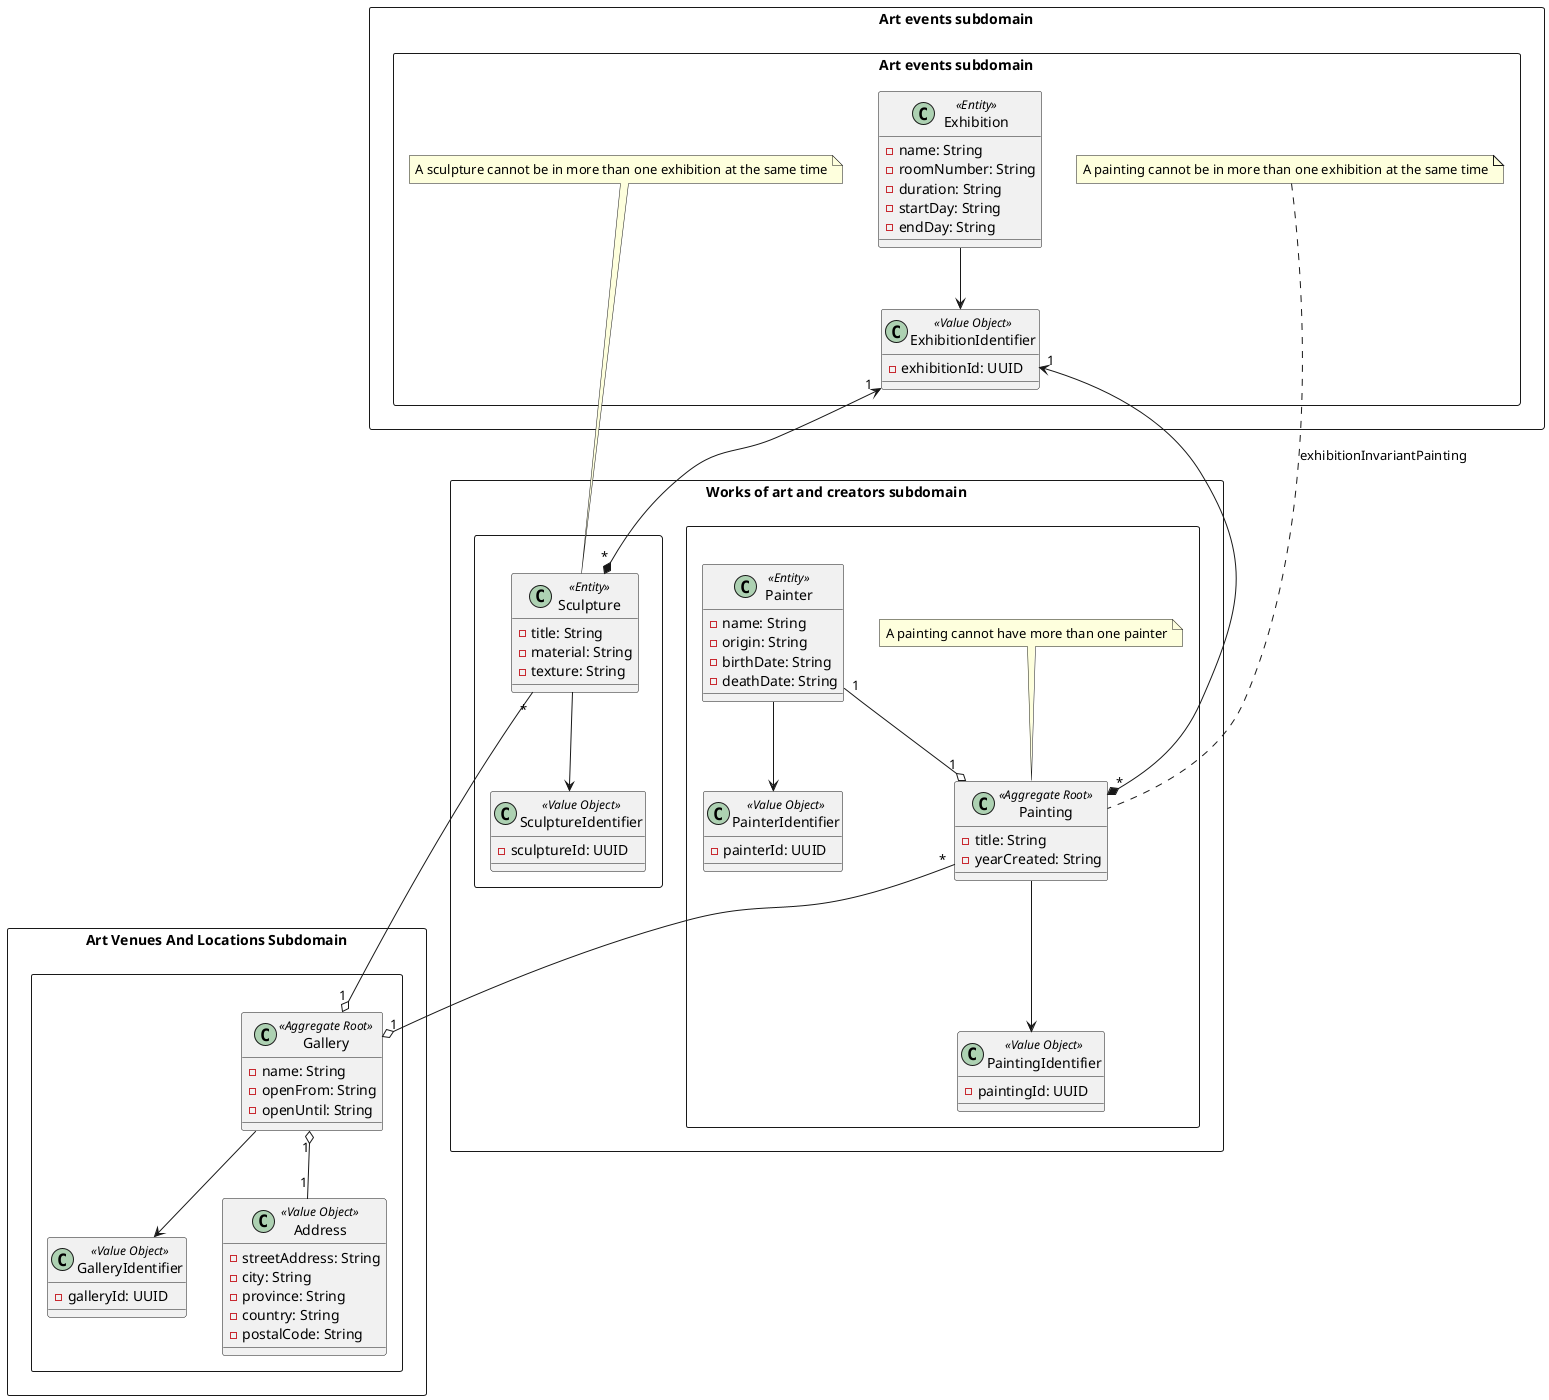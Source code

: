 @startuml
!define ENTITY(entityName) class entityName << Entity >>
!define AGGREGATE_ROOT(aggregateRootName) class aggregateRootName << Aggregate Root >>
!define VALUE_OBJECT(valueObjectName) class valueObjectName << Value Object >>

rectangle "Art Venues And Locations Subdomain" {
    rectangle "  "{
        ENTITY(Gallery) {
            -name: String
            -openFrom: String
            -openUntil: String
        }

        VALUE_OBJECT(GalleryIdentifier) {
            -galleryId: UUID
        }

        VALUE_OBJECT(Address) {
            -streetAddress: String
            -city: String
            -province: String
            -country: String
            -postalCode: String
        }

        Gallery "1" o-- "1" Address
        Gallery --> GalleryIdentifier

        AGGREGATE_ROOT(Gallery)
    }
}
rectangle "Works of art and creators subdomain" {
    rectangle " "{
        ENTITY(Painting) {
            -title: String
            -yearCreated: String
        }

        VALUE_OBJECT(PaintingIdentifier) {
            -paintingId: UUID
        }

        Painting --> PaintingIdentifier
        Painting "*" --o "1" Gallery
        AGGREGATE_ROOT(Painting)

        note "A painting cannot have more than one painter" as paintingInvariant
    }

    rectangle " "{
         ENTITY(Painter) {
                -name: String
                -origin: String
                -birthDate: String
                -deathDate: String
         }

         VALUE_OBJECT(PainterIdentifier) {
                -painterId: UUID
         }

         Painter --> PainterIdentifier
         Painter "1" --o "1" Painting
    }

       rectangle "   "{
             ENTITY(Sculpture) {
                   -title: String
                   -material: String
                   -texture: String
             }

              VALUE_OBJECT(SculptureIdentifier) {
                -sculptureId: UUID
              }
             Sculpture --> SculptureIdentifier
             Sculpture "*" --o "1" Gallery

       }
}
rectangle "Art events subdomain" {
    rectangle "Art events subdomain"{
        ENTITY(Exhibition) {
            -name: String
            -roomNumber: String
            -duration: String
            -startDay: String
            -endDay: String
        }
        VALUE_OBJECT(ExhibitionIdentifier) {
            -exhibitionId: UUID
        }
        Exhibition --> ExhibitionIdentifier
        ExhibitionIdentifier "1" <--* "*" Sculpture
        ExhibitionIdentifier "1" <--* "*" Painting

        note "A painting cannot be in more than one exhibition at the same time" as exhibitionInvariantPainting
        note "A sculpture cannot be in more than one exhibition at the same time" as exhibitionInvariantSculpture
    }
}

paintingInvariant .. Painting: paintingInvariant
exhibitionInvariantPainting .. Painting: exhibitionInvariantPainting
exhibitionInvariantSculpture .. Sculpture: exhibitionInvariantSculpture
@enduml
